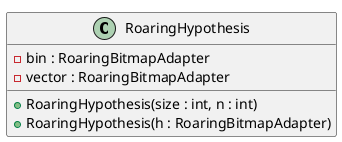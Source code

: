 @startuml
!pragma layout smetana

class RoaringHypothesis {
    - bin : RoaringBitmapAdapter
    - vector : RoaringBitmapAdapter
    + RoaringHypothesis(size : int, n : int)
    + RoaringHypothesis(h : RoaringBitmapAdapter)
}

@enduml